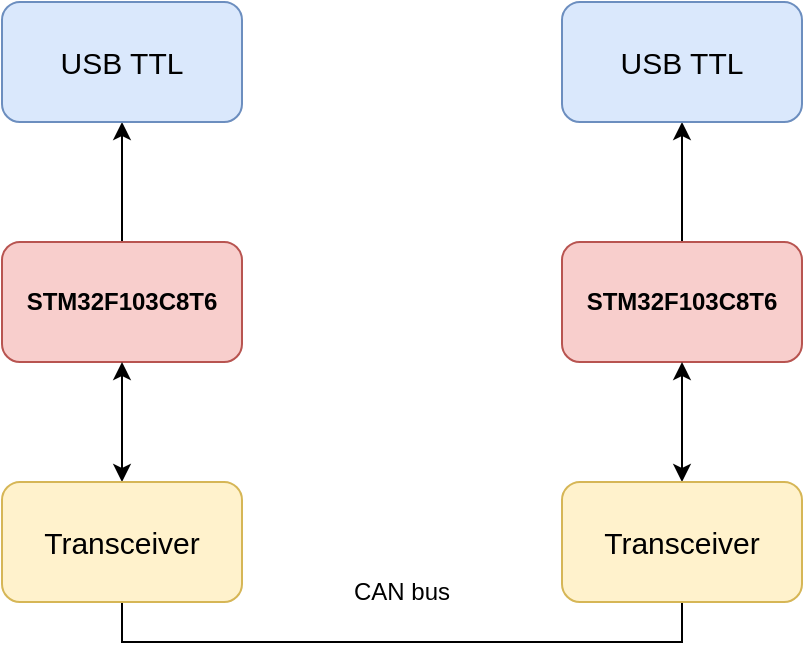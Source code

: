 <mxfile version="26.2.14">
  <diagram name="Page-1" id="RZKoRHA1GzQ5zlxt6r9U">
    <mxGraphModel dx="1183" dy="608" grid="1" gridSize="10" guides="1" tooltips="1" connect="1" arrows="1" fold="1" page="1" pageScale="1" pageWidth="850" pageHeight="1100" math="0" shadow="0">
      <root>
        <mxCell id="0" />
        <mxCell id="1" parent="0" />
        <mxCell id="6f6DWrD_Cjwt9ezdIyRF-9" value="" style="edgeStyle=orthogonalEdgeStyle;rounded=0;orthogonalLoop=1;jettySize=auto;html=1;" edge="1" parent="1" source="6f6DWrD_Cjwt9ezdIyRF-1" target="6f6DWrD_Cjwt9ezdIyRF-5">
          <mxGeometry relative="1" as="geometry" />
        </mxCell>
        <mxCell id="6f6DWrD_Cjwt9ezdIyRF-1" value="STM32F103C8T6" style="rounded=1;whiteSpace=wrap;html=1;fontStyle=1;fillColor=#f8cecc;strokeColor=#b85450;" vertex="1" parent="1">
          <mxGeometry x="160" y="160" width="120" height="60" as="geometry" />
        </mxCell>
        <mxCell id="6f6DWrD_Cjwt9ezdIyRF-11" value="" style="edgeStyle=orthogonalEdgeStyle;rounded=0;orthogonalLoop=1;jettySize=auto;html=1;" edge="1" parent="1" source="6f6DWrD_Cjwt9ezdIyRF-2" target="6f6DWrD_Cjwt9ezdIyRF-6">
          <mxGeometry relative="1" as="geometry" />
        </mxCell>
        <mxCell id="6f6DWrD_Cjwt9ezdIyRF-2" value="STM32F103C8T6" style="rounded=1;whiteSpace=wrap;html=1;fontStyle=1;fillColor=#f8cecc;strokeColor=#b85450;" vertex="1" parent="1">
          <mxGeometry x="440" y="160" width="120" height="60" as="geometry" />
        </mxCell>
        <mxCell id="6f6DWrD_Cjwt9ezdIyRF-7" style="edgeStyle=orthogonalEdgeStyle;rounded=0;orthogonalLoop=1;jettySize=auto;html=1;entryX=0.5;entryY=1;entryDx=0;entryDy=0;startArrow=none;startFill=0;exitX=0.5;exitY=1;exitDx=0;exitDy=0;endArrow=none;" edge="1" parent="1" source="6f6DWrD_Cjwt9ezdIyRF-3" target="6f6DWrD_Cjwt9ezdIyRF-4">
          <mxGeometry relative="1" as="geometry">
            <Array as="points">
              <mxPoint x="220" y="360" />
              <mxPoint x="500" y="360" />
            </Array>
          </mxGeometry>
        </mxCell>
        <mxCell id="6f6DWrD_Cjwt9ezdIyRF-8" value="" style="edgeStyle=orthogonalEdgeStyle;rounded=0;orthogonalLoop=1;jettySize=auto;html=1;startArrow=classic;startFill=1;" edge="1" parent="1" source="6f6DWrD_Cjwt9ezdIyRF-3" target="6f6DWrD_Cjwt9ezdIyRF-1">
          <mxGeometry relative="1" as="geometry" />
        </mxCell>
        <mxCell id="6f6DWrD_Cjwt9ezdIyRF-3" value="Transceiver" style="rounded=1;whiteSpace=wrap;html=1;fontStyle=0;fontSize=15;fillColor=#fff2cc;strokeColor=#d6b656;" vertex="1" parent="1">
          <mxGeometry x="160" y="280" width="120" height="60" as="geometry" />
        </mxCell>
        <mxCell id="6f6DWrD_Cjwt9ezdIyRF-10" value="" style="edgeStyle=orthogonalEdgeStyle;rounded=0;orthogonalLoop=1;jettySize=auto;html=1;startArrow=classic;startFill=1;" edge="1" parent="1" source="6f6DWrD_Cjwt9ezdIyRF-4" target="6f6DWrD_Cjwt9ezdIyRF-2">
          <mxGeometry relative="1" as="geometry" />
        </mxCell>
        <mxCell id="6f6DWrD_Cjwt9ezdIyRF-4" value="Transceiver" style="rounded=1;whiteSpace=wrap;html=1;fontStyle=0;fontSize=15;fillColor=#fff2cc;strokeColor=#d6b656;" vertex="1" parent="1">
          <mxGeometry x="440" y="280" width="120" height="60" as="geometry" />
        </mxCell>
        <mxCell id="6f6DWrD_Cjwt9ezdIyRF-5" value="USB TTL" style="rounded=1;whiteSpace=wrap;html=1;fontStyle=0;fontSize=15;fillColor=#dae8fc;strokeColor=#6c8ebf;" vertex="1" parent="1">
          <mxGeometry x="160" y="40" width="120" height="60" as="geometry" />
        </mxCell>
        <mxCell id="6f6DWrD_Cjwt9ezdIyRF-6" value="USB TTL" style="rounded=1;whiteSpace=wrap;html=1;fontStyle=0;fontSize=15;fillColor=#dae8fc;strokeColor=#6c8ebf;" vertex="1" parent="1">
          <mxGeometry x="440" y="40" width="120" height="60" as="geometry" />
        </mxCell>
        <mxCell id="6f6DWrD_Cjwt9ezdIyRF-12" value="CAN bus" style="text;html=1;align=center;verticalAlign=middle;whiteSpace=wrap;rounded=0;" vertex="1" parent="1">
          <mxGeometry x="330" y="320" width="60" height="30" as="geometry" />
        </mxCell>
      </root>
    </mxGraphModel>
  </diagram>
</mxfile>
